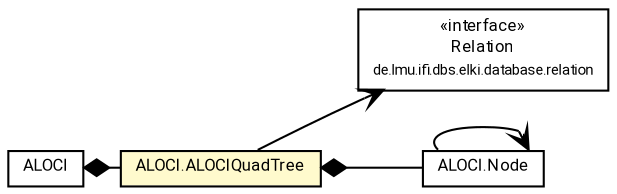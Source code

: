 #!/usr/local/bin/dot
#
# Class diagram 
# Generated by UMLGraph version R5_7_2-60-g0e99a6 (http://www.spinellis.gr/umlgraph/)
#

digraph G {
	graph [fontnames="svg"]
	edge [fontname="Roboto",fontsize=7,labelfontname="Roboto",labelfontsize=7,color="black"];
	node [fontname="Roboto",fontcolor="black",fontsize=8,shape=plaintext,margin=0,width=0,height=0];
	nodesep=0.15;
	ranksep=0.25;
	rankdir=LR;
	// de.lmu.ifi.dbs.elki.database.relation.Relation<O>
	c854095 [label=<<table title="de.lmu.ifi.dbs.elki.database.relation.Relation" border="0" cellborder="1" cellspacing="0" cellpadding="2" href="../../../database/relation/Relation.html" target="_parent">
		<tr><td><table border="0" cellspacing="0" cellpadding="1">
		<tr><td align="center" balign="center"> &#171;interface&#187; </td></tr>
		<tr><td align="center" balign="center"> <font face="Roboto">Relation</font> </td></tr>
		<tr><td align="center" balign="center"> <font face="Roboto" point-size="7.0">de.lmu.ifi.dbs.elki.database.relation</font> </td></tr>
		</table></td></tr>
		</table>>, URL="../../../database/relation/Relation.html"];
	// de.lmu.ifi.dbs.elki.algorithm.outlier.lof.ALOCI<O extends de.lmu.ifi.dbs.elki.data.NumberVector>
	c855994 [label=<<table title="de.lmu.ifi.dbs.elki.algorithm.outlier.lof.ALOCI" border="0" cellborder="1" cellspacing="0" cellpadding="2" href="ALOCI.html" target="_parent">
		<tr><td><table border="0" cellspacing="0" cellpadding="1">
		<tr><td align="center" balign="center"> <font face="Roboto">ALOCI</font> </td></tr>
		</table></td></tr>
		</table>>, URL="ALOCI.html"];
	// de.lmu.ifi.dbs.elki.algorithm.outlier.lof.ALOCI.ALOCIQuadTree
	c855995 [label=<<table title="de.lmu.ifi.dbs.elki.algorithm.outlier.lof.ALOCI.ALOCIQuadTree" border="0" cellborder="1" cellspacing="0" cellpadding="2" bgcolor="lemonChiffon" href="ALOCI.ALOCIQuadTree.html" target="_parent">
		<tr><td><table border="0" cellspacing="0" cellpadding="1">
		<tr><td align="center" balign="center"> <font face="Roboto">ALOCI.ALOCIQuadTree</font> </td></tr>
		</table></td></tr>
		</table>>, URL="ALOCI.ALOCIQuadTree.html"];
	// de.lmu.ifi.dbs.elki.algorithm.outlier.lof.ALOCI.Node
	c855996 [label=<<table title="de.lmu.ifi.dbs.elki.algorithm.outlier.lof.ALOCI.Node" border="0" cellborder="1" cellspacing="0" cellpadding="2" href="ALOCI.Node.html" target="_parent">
		<tr><td><table border="0" cellspacing="0" cellpadding="1">
		<tr><td align="center" balign="center"> <font face="Roboto">ALOCI.Node</font> </td></tr>
		</table></td></tr>
		</table>>, URL="ALOCI.Node.html"];
	// de.lmu.ifi.dbs.elki.algorithm.outlier.lof.ALOCI<O extends de.lmu.ifi.dbs.elki.data.NumberVector> composed de.lmu.ifi.dbs.elki.algorithm.outlier.lof.ALOCI.ALOCIQuadTree
	c855994 -> c855995 [arrowhead=none,arrowtail=diamond,dir=back,weight=6];
	// de.lmu.ifi.dbs.elki.algorithm.outlier.lof.ALOCI.ALOCIQuadTree composed de.lmu.ifi.dbs.elki.algorithm.outlier.lof.ALOCI.Node
	c855995 -> c855996 [arrowhead=none,arrowtail=diamond,dir=back,weight=6];
	// de.lmu.ifi.dbs.elki.algorithm.outlier.lof.ALOCI.ALOCIQuadTree navassoc de.lmu.ifi.dbs.elki.database.relation.Relation<O>
	c855995 -> c854095 [arrowhead=open,weight=1];
	// de.lmu.ifi.dbs.elki.algorithm.outlier.lof.ALOCI.Node navassoc de.lmu.ifi.dbs.elki.algorithm.outlier.lof.ALOCI.Node
	c855996 -> c855996 [arrowhead=open,weight=1,headlabel="*"];
}

